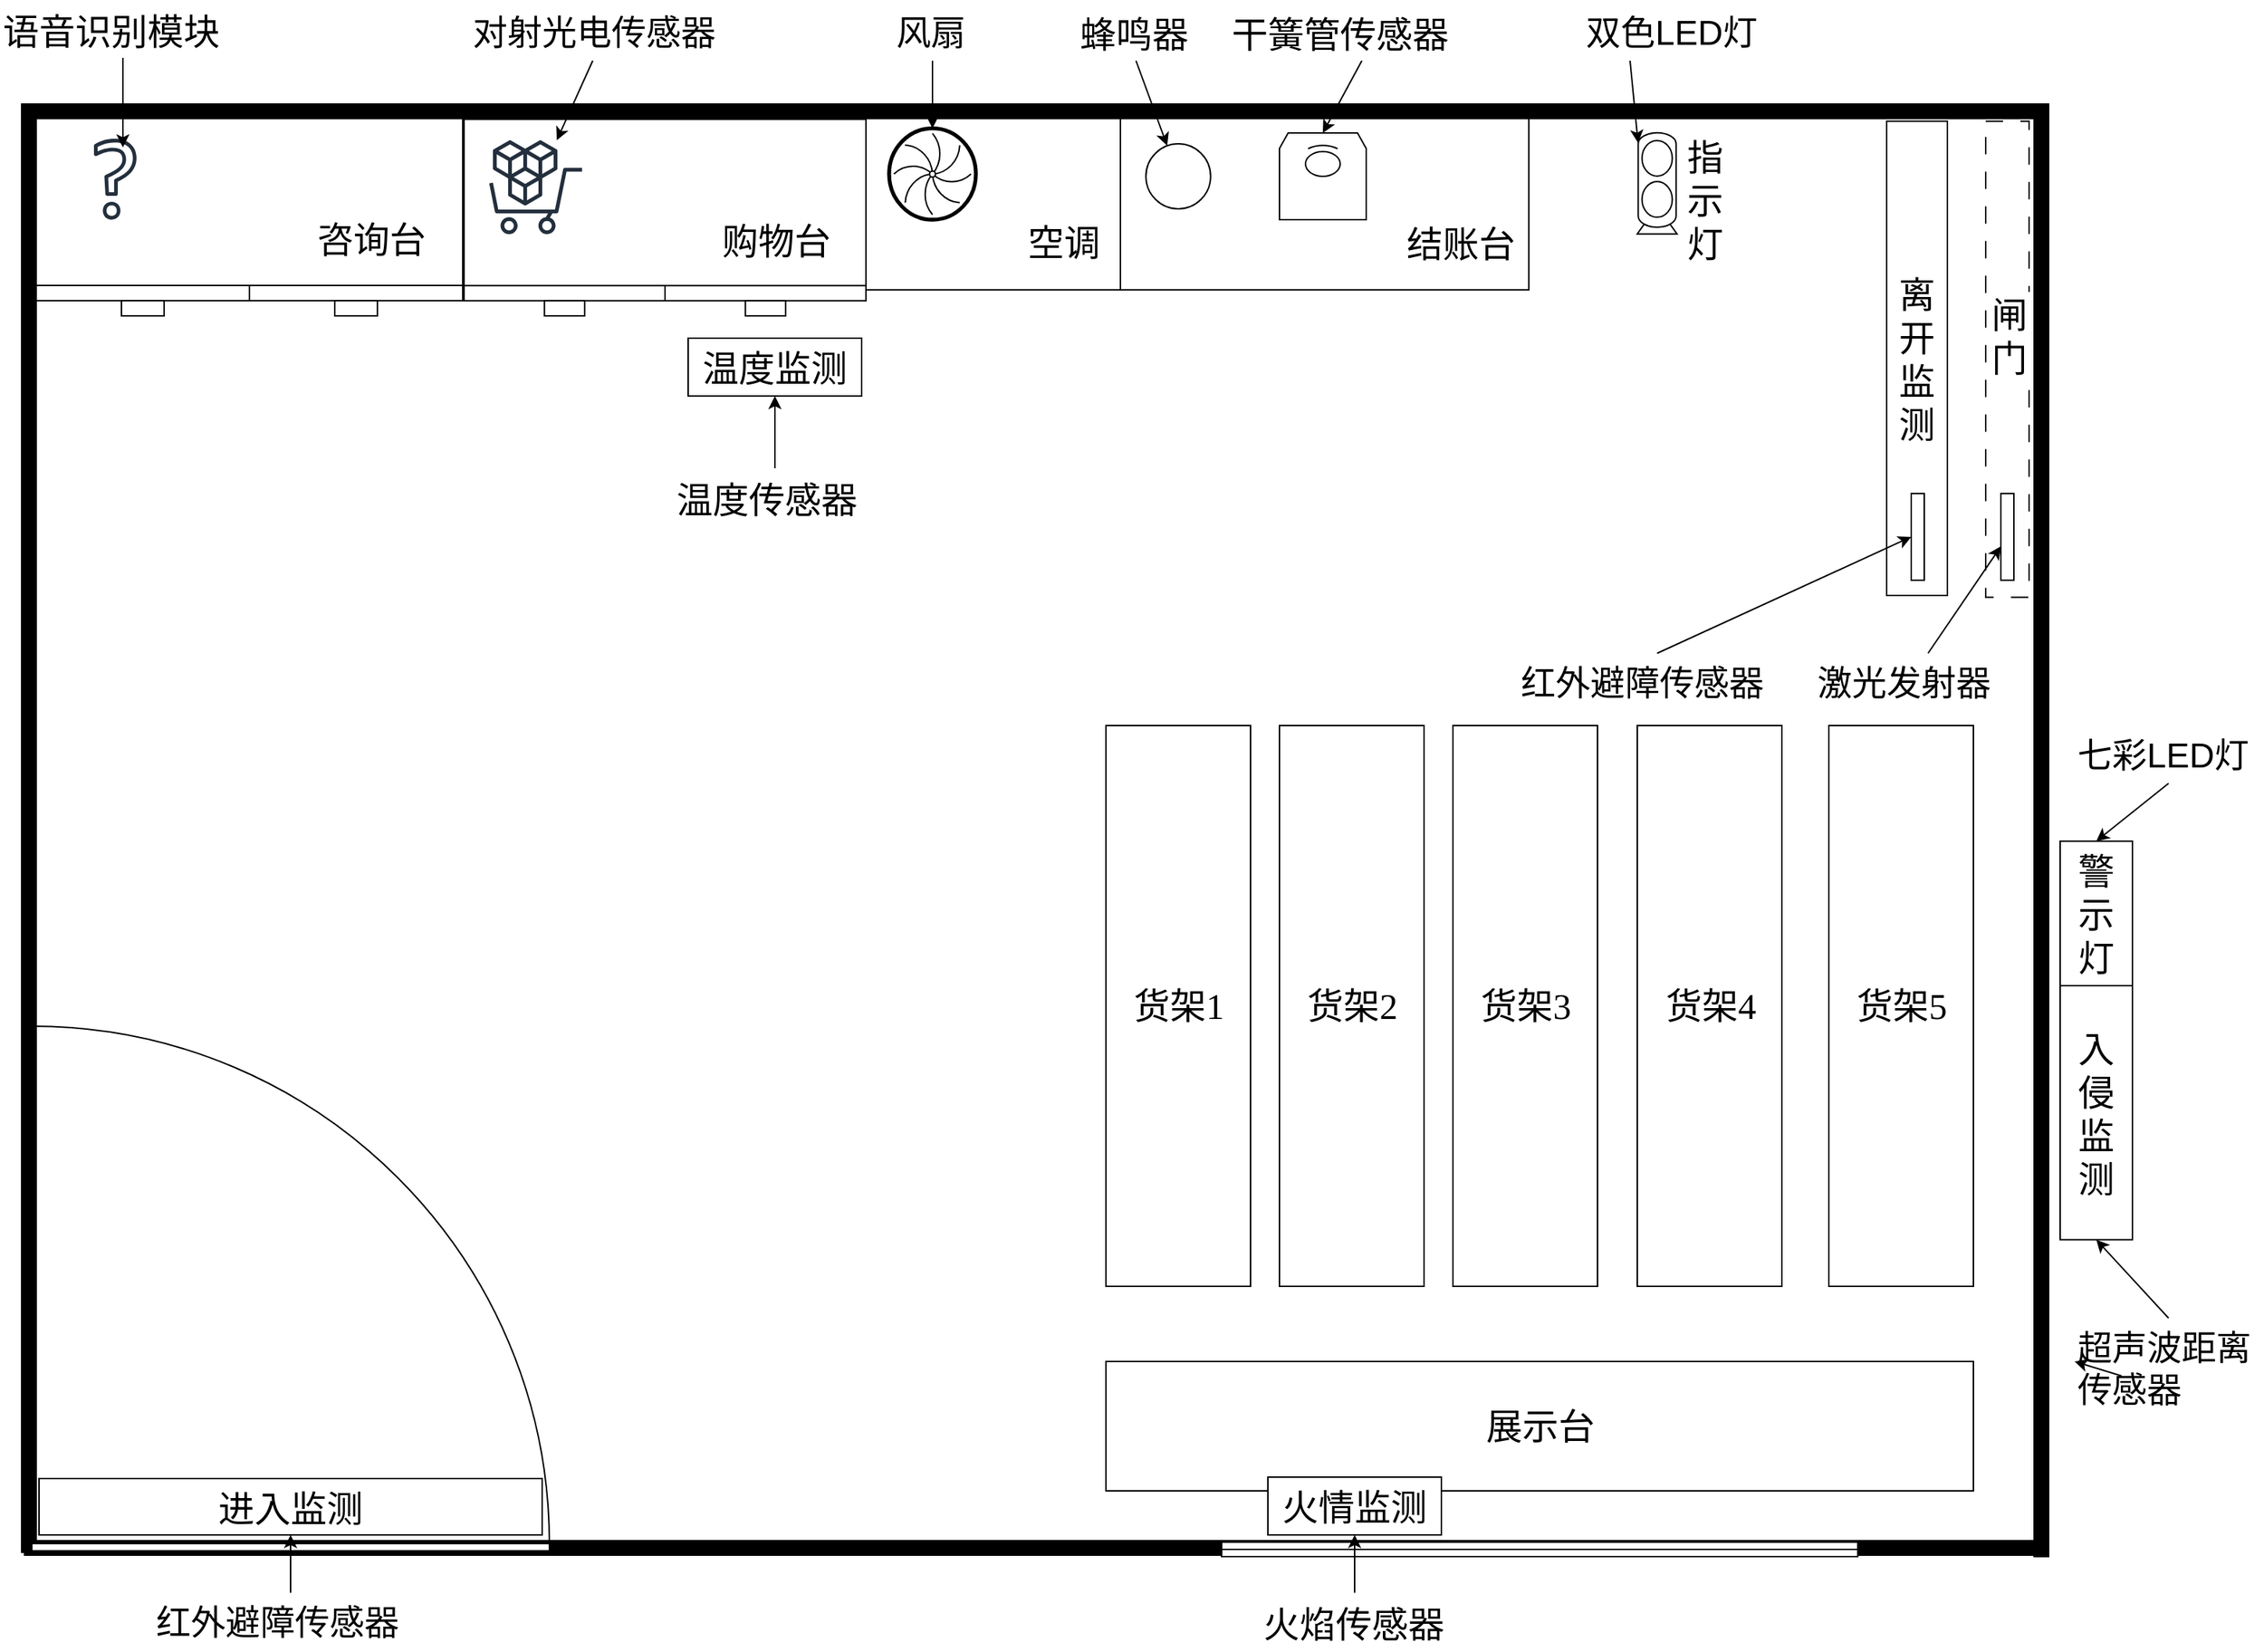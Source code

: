 <mxfile version="22.1.11" type="device">
  <diagram name="Page-1" id="38b20595-45e3-9b7f-d5ca-b57f44c5b66d">
    <mxGraphModel dx="1673" dy="1240" grid="1" gridSize="10" guides="1" tooltips="1" connect="1" arrows="1" fold="1" page="1" pageScale="1" pageWidth="1100" pageHeight="850" background="none" math="0" shadow="0">
      <root>
        <mxCell id="0" />
        <mxCell id="1" parent="0" />
        <mxCell id="Dy2o5TdlNboX97HyKoa5-9" value="" style="rounded=0;whiteSpace=wrap;html=1;fontSize=25;" parent="1" vertex="1">
          <mxGeometry x="810" y="210" width="180" height="118.56" as="geometry" />
        </mxCell>
        <mxCell id="48ef80bc37b76060-138" value="" style="verticalLabelPosition=bottom;html=1;verticalAlign=top;align=center;strokeWidth=1;shape=mxgraph.floorplan.wall;fillColor=#000000;direction=south;rounded=0;shadow=0;comic=0;fontFamily=Verdana;fontSize=12;" parent="1" vertex="1">
          <mxGeometry x="230" y="208" width="10" height="994" as="geometry" />
        </mxCell>
        <mxCell id="48ef80bc37b76060-143" value="" style="verticalLabelPosition=bottom;html=1;verticalAlign=top;align=center;strokeWidth=1;shape=mxgraph.floorplan.dresser;rounded=0;shadow=0;comic=0;fontFamily=Verdana;fontSize=12;rotation=0;" parent="1" vertex="1">
          <mxGeometry x="240" y="210" width="295.09" height="136.56" as="geometry" />
        </mxCell>
        <mxCell id="48ef80bc37b76060-65" value="" style="shape=rect;shadow=0;rounded=0;comic=0;fontFamily=Verdana;fontSize=12;align=center;html=1;rotation=180;" parent="1" vertex="1">
          <mxGeometry x="990" y="208" width="282.5" height="120.56" as="geometry" />
        </mxCell>
        <mxCell id="48ef80bc37b76060-337" value="" style="verticalLabelPosition=bottom;html=1;verticalAlign=top;align=center;strokeWidth=1;shape=mxgraph.floorplan.wall;fillColor=#000000;rounded=0;shadow=0;comic=0;fontFamily=Verdana;fontSize=12;" parent="1" vertex="1">
          <mxGeometry x="230" y="200" width="1400" height="10" as="geometry" />
        </mxCell>
        <mxCell id="48ef80bc37b76060-339" value="" style="verticalLabelPosition=bottom;html=1;verticalAlign=top;align=center;strokeWidth=1;shape=mxgraph.floorplan.wall;fillColor=#000000;direction=south;rounded=0;shadow=0;comic=0;fontFamily=Verdana;fontSize=12;" parent="1" vertex="1">
          <mxGeometry x="1622" y="200" width="10" height="1005" as="geometry" />
        </mxCell>
        <mxCell id="kxpQUo_jg9I4jtXXi-Hk-2" value="" style="verticalLabelPosition=bottom;html=1;verticalAlign=top;align=center;strokeWidth=1;shape=mxgraph.floorplan.wall;fillColor=#000000;rounded=0;shadow=0;comic=0;fontFamily=Verdana;fontSize=12;" parent="1" vertex="1">
          <mxGeometry x="232" y="1194" width="1400" height="10" as="geometry" />
        </mxCell>
        <mxCell id="48ef80bc37b76060-184" value="" style="verticalLabelPosition=bottom;html=1;verticalAlign=top;align=center;strokeWidth=1;shape=mxgraph.floorplan.window;rounded=0;shadow=0;comic=0;fontFamily=Verdana;fontSize=12;" parent="1" vertex="1">
          <mxGeometry x="1060" y="1195" width="440" height="10" as="geometry" />
        </mxCell>
        <mxCell id="48ef80bc37b76060-151" value="" style="verticalLabelPosition=bottom;html=1;verticalAlign=top;align=center;strokeWidth=1;shape=mxgraph.floorplan.doorLeft;rounded=0;shadow=0;comic=0;fontFamily=Verdana;fontSize=12;rotation=-180;flipV=0;flipH=1;" parent="1" vertex="1">
          <mxGeometry x="237" y="940" width="358" height="261" as="geometry" />
        </mxCell>
        <mxCell id="kxpQUo_jg9I4jtXXi-Hk-3" value="" style="verticalLabelPosition=bottom;html=1;verticalAlign=top;align=center;strokeWidth=1;shape=mxgraph.floorplan.dresser;rounded=0;shadow=0;comic=0;fontFamily=Verdana;fontSize=12;rotation=0;" parent="1" vertex="1">
          <mxGeometry x="536" y="210.56" width="278" height="136" as="geometry" />
        </mxCell>
        <mxCell id="kxpQUo_jg9I4jtXXi-Hk-4" value="" style="shape=rect;shadow=0;rounded=0;comic=0;fontFamily=Verdana;fontSize=12;align=center;html=1;dashed=1;dashPattern=12 12;" parent="1" vertex="1">
          <mxGeometry x="1588.5" y="211.84" width="30" height="329.44" as="geometry" />
        </mxCell>
        <mxCell id="kxpQUo_jg9I4jtXXi-Hk-9" value="货架1" style="shape=rect;shadow=0;rounded=0;comic=0;fontFamily=Verdana;fontSize=25;align=center;html=1;" parent="1" vertex="1">
          <mxGeometry x="980" y="630" width="100" height="388" as="geometry" />
        </mxCell>
        <mxCell id="kxpQUo_jg9I4jtXXi-Hk-10" value="&lt;font style=&quot;font-size: 25px;&quot;&gt;展示台&lt;/font&gt;" style="shape=rect;shadow=0;rounded=0;comic=0;fontFamily=Verdana;fontSize=12;align=center;html=1;" parent="1" vertex="1">
          <mxGeometry x="980" y="1070" width="600" height="89.5" as="geometry" />
        </mxCell>
        <mxCell id="kxpQUo_jg9I4jtXXi-Hk-20" value="进入监测" style="rounded=0;whiteSpace=wrap;html=1;fontSize=25;" parent="1" vertex="1">
          <mxGeometry x="242" y="1151" width="348" height="39" as="geometry" />
        </mxCell>
        <mxCell id="kxpQUo_jg9I4jtXXi-Hk-21" value="入侵监测" style="rounded=0;whiteSpace=wrap;html=1;fontSize=25;" parent="1" vertex="1">
          <mxGeometry x="1640" y="810" width="50" height="175.75" as="geometry" />
        </mxCell>
        <mxCell id="kxpQUo_jg9I4jtXXi-Hk-22" value="闸门" style="rounded=0;whiteSpace=wrap;html=1;fontSize=25;strokeColor=none;" parent="1" vertex="1">
          <mxGeometry x="1590" y="330" width="30" height="60" as="geometry" />
        </mxCell>
        <mxCell id="kxpQUo_jg9I4jtXXi-Hk-25" value="咨询台" style="rounded=0;whiteSpace=wrap;html=1;fontSize=25;strokeColor=none;" parent="1" vertex="1">
          <mxGeometry x="412" y="263" width="120" height="60" as="geometry" />
        </mxCell>
        <mxCell id="kxpQUo_jg9I4jtXXi-Hk-26" value="购物台" style="rounded=0;whiteSpace=wrap;html=1;fontSize=25;strokeColor=none;" parent="1" vertex="1">
          <mxGeometry x="692" y="264" width="120" height="60" as="geometry" />
        </mxCell>
        <mxCell id="kxpQUo_jg9I4jtXXi-Hk-27" value="温度监测" style="rounded=0;whiteSpace=wrap;html=1;fontSize=25;" parent="1" vertex="1">
          <mxGeometry x="691" y="362" width="120" height="40" as="geometry" />
        </mxCell>
        <mxCell id="kxpQUo_jg9I4jtXXi-Hk-29" value="结账台" style="rounded=0;whiteSpace=wrap;html=1;fontSize=25;strokeColor=none;" parent="1" vertex="1">
          <mxGeometry x="1180" y="265.56" width="90.5" height="60" as="geometry" />
        </mxCell>
        <mxCell id="kxpQUo_jg9I4jtXXi-Hk-30" value="火情监测" style="rounded=0;whiteSpace=wrap;html=1;fontSize=25;" parent="1" vertex="1">
          <mxGeometry x="1092" y="1150" width="120" height="40" as="geometry" />
        </mxCell>
        <mxCell id="Dy2o5TdlNboX97HyKoa5-1" value="指示灯" style="rounded=0;whiteSpace=wrap;html=1;fontSize=25;strokeColor=none;" parent="1" vertex="1">
          <mxGeometry x="1387.5" y="211.56" width="12.5" height="108.44" as="geometry" />
        </mxCell>
        <mxCell id="Dy2o5TdlNboX97HyKoa5-4" value="" style="sketch=0;outlineConnect=0;fontColor=#232F3E;gradientColor=none;fillColor=#232F3D;strokeColor=none;dashed=0;verticalLabelPosition=bottom;verticalAlign=top;align=center;html=1;fontSize=11;fontStyle=0;aspect=fixed;pointerEvents=1;shape=mxgraph.aws4.question;" parent="1" vertex="1">
          <mxGeometry x="280" y="224" width="29.44" height="56" as="geometry" />
        </mxCell>
        <mxCell id="Dy2o5TdlNboX97HyKoa5-6" value="" style="sketch=0;outlineConnect=0;fontColor=#232F3E;gradientColor=none;fillColor=#232F3D;strokeColor=none;dashed=0;verticalLabelPosition=bottom;verticalAlign=top;align=center;html=1;fontSize=12;fontStyle=0;aspect=fixed;pointerEvents=1;shape=mxgraph.aws4.marketplace;" parent="1" vertex="1">
          <mxGeometry x="553" y="225" width="65" height="65" as="geometry" />
        </mxCell>
        <mxCell id="Dy2o5TdlNboX97HyKoa5-7" value="" style="verticalLabelPosition=bottom;outlineConnect=0;align=center;dashed=0;html=1;verticalAlign=top;shape=mxgraph.pid.compressors.rotary_compressor" parent="1" vertex="1">
          <mxGeometry x="1347.5" y="219.84" width="27.5" height="70" as="geometry" />
        </mxCell>
        <mxCell id="Dy2o5TdlNboX97HyKoa5-8" value="" style="verticalLabelPosition=bottom;outlineConnect=0;align=center;dashed=0;html=1;verticalAlign=top;shape=mxgraph.pid.compressors.liquid_ring_compressor" parent="1" vertex="1">
          <mxGeometry x="830" y="216.84" width="60" height="63.16" as="geometry" />
        </mxCell>
        <mxCell id="Dy2o5TdlNboX97HyKoa5-10" value="货架2" style="shape=rect;shadow=0;rounded=0;comic=0;fontFamily=Verdana;fontSize=25;align=center;html=1;" parent="1" vertex="1">
          <mxGeometry x="1100" y="630" width="100" height="388" as="geometry" />
        </mxCell>
        <mxCell id="Dy2o5TdlNboX97HyKoa5-11" value="货架3" style="shape=rect;shadow=0;rounded=0;comic=0;fontFamily=Verdana;fontSize=25;align=center;html=1;" parent="1" vertex="1">
          <mxGeometry x="1220" y="630" width="100" height="388" as="geometry" />
        </mxCell>
        <mxCell id="Dy2o5TdlNboX97HyKoa5-12" value="货架4" style="shape=rect;shadow=0;rounded=0;comic=0;fontFamily=Verdana;fontSize=25;align=center;html=1;" parent="1" vertex="1">
          <mxGeometry x="1347.5" y="630" width="100" height="388" as="geometry" />
        </mxCell>
        <mxCell id="Dy2o5TdlNboX97HyKoa5-13" value="货架5" style="shape=rect;shadow=0;rounded=0;comic=0;fontFamily=Verdana;fontSize=25;align=center;html=1;" parent="1" vertex="1">
          <mxGeometry x="1480" y="630" width="100" height="388" as="geometry" />
        </mxCell>
        <mxCell id="I0oQYARQ09qubWfsBfUx-4" value="空调" style="rounded=0;whiteSpace=wrap;html=1;fontSize=25;strokeColor=none;" parent="1" vertex="1">
          <mxGeometry x="916" y="270" width="70" height="50" as="geometry" />
        </mxCell>
        <mxCell id="I0oQYARQ09qubWfsBfUx-5" value="&lt;span style=&quot;font-size: 25px; color: black;&quot;&gt;&lt;font face=&quot;Helvetica&quot;&gt;语音识别模块&lt;/font&gt;&lt;/span&gt;" style="text;whiteSpace=wrap;html=1;fontSize=25;" parent="1" vertex="1">
          <mxGeometry x="215" y="128" width="170" height="40" as="geometry" />
        </mxCell>
        <mxCell id="I0oQYARQ09qubWfsBfUx-6" value="&lt;span style=&quot;font-size: 24px; color: black;&quot;&gt;&lt;font face=&quot;Helvetica&quot;&gt;超声波距离传感器&lt;/font&gt;&lt;/span&gt;" style="text;whiteSpace=wrap;html=1;fontSize=24;" parent="1" vertex="1">
          <mxGeometry x="1650" y="1040" width="130" height="40" as="geometry" />
        </mxCell>
        <mxCell id="I0oQYARQ09qubWfsBfUx-7" value="&lt;span style=&quot;font-size: 25px; color: black;&quot;&gt;&lt;font face=&quot;Helvetica&quot;&gt;火焰传感器&lt;/font&gt;&lt;/span&gt;" style="text;whiteSpace=wrap;html=1;fontSize=25;" parent="1" vertex="1">
          <mxGeometry x="1087" y="1230" width="130" height="40" as="geometry" />
        </mxCell>
        <mxCell id="I0oQYARQ09qubWfsBfUx-9" value="&lt;span style=&quot;font-size: 25px; color: black;&quot;&gt;&lt;font face=&quot;Helvetica&quot;&gt;干簧管传感器&lt;/font&gt;&lt;/span&gt;" style="text;whiteSpace=wrap;html=1;fontSize=25;" parent="1" vertex="1">
          <mxGeometry x="1065.25" y="130" width="183.5" height="40" as="geometry" />
        </mxCell>
        <mxCell id="I0oQYARQ09qubWfsBfUx-11" value="&lt;span style=&quot;font-size: 25px; color: black;&quot;&gt;&lt;font face=&quot;Helvetica&quot;&gt;温度传感器&lt;/font&gt;&lt;/span&gt;" style="text;whiteSpace=wrap;html=1;fontSize=25;" parent="1" vertex="1">
          <mxGeometry x="681" y="452" width="140" height="40" as="geometry" />
        </mxCell>
        <mxCell id="I0oQYARQ09qubWfsBfUx-12" value="红外避障传感器" style="text;whiteSpace=wrap;html=1;fontSize=24;" parent="1" vertex="1">
          <mxGeometry x="321" y="1230" width="190" height="40" as="geometry" />
        </mxCell>
        <mxCell id="I0oQYARQ09qubWfsBfUx-13" value="红外避障传感器" style="text;whiteSpace=wrap;html=1;fontSize=24;" parent="1" vertex="1">
          <mxGeometry x="1265" y="580" width="192.5" height="40" as="geometry" />
        </mxCell>
        <mxCell id="I0oQYARQ09qubWfsBfUx-14" value="激光发射器" style="text;whiteSpace=wrap;html=1;fontSize=24;" parent="1" vertex="1">
          <mxGeometry x="1470" y="580" width="130" height="40" as="geometry" />
        </mxCell>
        <mxCell id="I0oQYARQ09qubWfsBfUx-16" value="双色LED灯" style="text;whiteSpace=wrap;html=1;fontSize=24;" parent="1" vertex="1">
          <mxGeometry x="1310" y="130" width="130" height="40" as="geometry" />
        </mxCell>
        <mxCell id="I0oQYARQ09qubWfsBfUx-17" value="风扇" style="text;whiteSpace=wrap;html=1;fontSize=24;" parent="1" vertex="1">
          <mxGeometry x="832.5" y="130" width="55" height="40" as="geometry" />
        </mxCell>
        <mxCell id="I0oQYARQ09qubWfsBfUx-19" value="对射光电传感器" style="text;whiteSpace=wrap;html=1;fontSize=24;" parent="1" vertex="1">
          <mxGeometry x="540" y="130" width="170" height="40" as="geometry" />
        </mxCell>
        <mxCell id="I0oQYARQ09qubWfsBfUx-23" style="rounded=0;orthogonalLoop=1;jettySize=auto;html=1;exitX=0.5;exitY=0;exitDx=0;exitDy=0;entryX=0.5;entryY=1;entryDx=0;entryDy=0;" parent="1" source="I0oQYARQ09qubWfsBfUx-12" target="kxpQUo_jg9I4jtXXi-Hk-20" edge="1">
          <mxGeometry relative="1" as="geometry">
            <mxPoint x="1570" y="400" as="targetPoint" />
            <mxPoint x="1408" y="570" as="sourcePoint" />
          </mxGeometry>
        </mxCell>
        <mxCell id="I0oQYARQ09qubWfsBfUx-24" value="离开监测" style="rounded=0;whiteSpace=wrap;html=1;fontSize=25;" parent="1" vertex="1">
          <mxGeometry x="1520" y="211.84" width="42" height="328.16" as="geometry" />
        </mxCell>
        <mxCell id="I0oQYARQ09qubWfsBfUx-25" style="rounded=0;orthogonalLoop=1;jettySize=auto;html=1;exitX=0.5;exitY=0;exitDx=0;exitDy=0;" parent="1" source="I0oQYARQ09qubWfsBfUx-7" target="kxpQUo_jg9I4jtXXi-Hk-30" edge="1">
          <mxGeometry relative="1" as="geometry">
            <mxPoint x="427" y="1189" as="targetPoint" />
            <mxPoint x="685" y="1260" as="sourcePoint" />
          </mxGeometry>
        </mxCell>
        <mxCell id="I0oQYARQ09qubWfsBfUx-26" style="rounded=0;orthogonalLoop=1;jettySize=auto;html=1;exitX=0.5;exitY=0;exitDx=0;exitDy=0;entryX=0.5;entryY=1;entryDx=0;entryDy=0;" parent="1" source="I0oQYARQ09qubWfsBfUx-6" target="kxpQUo_jg9I4jtXXi-Hk-21" edge="1">
          <mxGeometry relative="1" as="geometry">
            <mxPoint x="427" y="1189" as="targetPoint" />
            <mxPoint x="685" y="1260" as="sourcePoint" />
          </mxGeometry>
        </mxCell>
        <mxCell id="I0oQYARQ09qubWfsBfUx-27" style="rounded=0;orthogonalLoop=1;jettySize=auto;html=1;entryX=0.5;entryY=1;entryDx=0;entryDy=0;" parent="1" source="I0oQYARQ09qubWfsBfUx-11" target="kxpQUo_jg9I4jtXXi-Hk-27" edge="1">
          <mxGeometry relative="1" as="geometry">
            <mxPoint x="416" y="1171" as="targetPoint" />
            <mxPoint x="674" y="1242" as="sourcePoint" />
          </mxGeometry>
        </mxCell>
        <mxCell id="I0oQYARQ09qubWfsBfUx-29" style="rounded=0;orthogonalLoop=1;jettySize=auto;html=1;" parent="1" source="I0oQYARQ09qubWfsBfUx-5" edge="1">
          <mxGeometry relative="1" as="geometry">
            <mxPoint x="300" y="230" as="targetPoint" />
            <mxPoint x="180" y="490" as="sourcePoint" />
          </mxGeometry>
        </mxCell>
        <mxCell id="I0oQYARQ09qubWfsBfUx-30" style="rounded=0;orthogonalLoop=1;jettySize=auto;html=1;" parent="1" target="Dy2o5TdlNboX97HyKoa5-6" edge="1">
          <mxGeometry relative="1" as="geometry">
            <mxPoint x="310" y="240" as="targetPoint" />
            <mxPoint x="625" y="170" as="sourcePoint" />
          </mxGeometry>
        </mxCell>
        <mxCell id="I0oQYARQ09qubWfsBfUx-31" style="rounded=0;orthogonalLoop=1;jettySize=auto;html=1;exitX=0.5;exitY=1;exitDx=0;exitDy=0;entryX=0.5;entryY=0;entryDx=0;entryDy=0;entryPerimeter=0;" parent="1" source="I0oQYARQ09qubWfsBfUx-17" target="Dy2o5TdlNboX97HyKoa5-8" edge="1">
          <mxGeometry relative="1" as="geometry">
            <mxPoint x="610" y="235" as="targetPoint" />
            <mxPoint x="635" y="180" as="sourcePoint" />
          </mxGeometry>
        </mxCell>
        <mxCell id="I0oQYARQ09qubWfsBfUx-32" value="" style="shape=mxgraph.pid.driers.rotary_drum_drier,_tumbling_drier;html=1;pointerEvents=1;align=center;verticalLabelPosition=bottom;verticalAlign=top;dashed=0;" parent="1" vertex="1">
          <mxGeometry x="1100" y="220" width="60" height="60" as="geometry" />
        </mxCell>
        <mxCell id="I0oQYARQ09qubWfsBfUx-34" style="rounded=0;orthogonalLoop=1;jettySize=auto;html=1;exitX=0.5;exitY=1;exitDx=0;exitDy=0;entryX=0.5;entryY=0;entryDx=0;entryDy=0;entryPerimeter=0;" parent="1" source="I0oQYARQ09qubWfsBfUx-9" target="I0oQYARQ09qubWfsBfUx-32" edge="1">
          <mxGeometry relative="1" as="geometry">
            <mxPoint x="262" y="490" as="targetPoint" />
            <mxPoint x="180" y="490" as="sourcePoint" />
          </mxGeometry>
        </mxCell>
        <mxCell id="I0oQYARQ09qubWfsBfUx-35" style="rounded=0;orthogonalLoop=1;jettySize=auto;html=1;exitX=0.25;exitY=1;exitDx=0;exitDy=0;entryX=0.02;entryY=0.1;entryDx=0;entryDy=0;entryPerimeter=0;" parent="1" source="I0oQYARQ09qubWfsBfUx-16" target="Dy2o5TdlNboX97HyKoa5-7" edge="1">
          <mxGeometry relative="1" as="geometry">
            <mxPoint x="272" y="500" as="targetPoint" />
            <mxPoint x="190" y="500" as="sourcePoint" />
          </mxGeometry>
        </mxCell>
        <mxCell id="drQstDgmWo7ElURdfpAr-4" value="" style="rounded=0;orthogonalLoop=1;jettySize=auto;html=1;" parent="1" source="I0oQYARQ09qubWfsBfUx-14" target="drQstDgmWo7ElURdfpAr-3" edge="1">
          <mxGeometry relative="1" as="geometry">
            <mxPoint x="1610" y="540" as="targetPoint" />
            <mxPoint x="1640" y="534" as="sourcePoint" />
          </mxGeometry>
        </mxCell>
        <mxCell id="drQstDgmWo7ElURdfpAr-3" value="" style="rounded=0;whiteSpace=wrap;html=1;" parent="1" vertex="1">
          <mxGeometry x="1599" y="469.44" width="9" height="60" as="geometry" />
        </mxCell>
        <mxCell id="drQstDgmWo7ElURdfpAr-6" value="" style="ellipse;whiteSpace=wrap;html=1;" parent="1" vertex="1">
          <mxGeometry x="1007.63" y="227.5" width="44.75" height="45" as="geometry" />
        </mxCell>
        <mxCell id="drQstDgmWo7ElURdfpAr-7" value="&lt;span style=&quot;font-size: 25px; color: black;&quot;&gt;&lt;font face=&quot;Helvetica&quot;&gt;蜂鸣器&lt;/font&gt;&lt;/span&gt;" style="text;whiteSpace=wrap;html=1;fontSize=25;" parent="1" vertex="1">
          <mxGeometry x="960" y="130" width="81.5" height="40" as="geometry" />
        </mxCell>
        <mxCell id="drQstDgmWo7ElURdfpAr-8" style="rounded=0;orthogonalLoop=1;jettySize=auto;html=1;exitX=0.5;exitY=1;exitDx=0;exitDy=0;" parent="1" source="drQstDgmWo7ElURdfpAr-7" target="drQstDgmWo7ElURdfpAr-6" edge="1">
          <mxGeometry relative="1" as="geometry">
            <mxPoint x="870" y="227" as="targetPoint" />
            <mxPoint x="870" y="178" as="sourcePoint" />
          </mxGeometry>
        </mxCell>
        <mxCell id="drQstDgmWo7ElURdfpAr-10" value="警示灯" style="rounded=0;whiteSpace=wrap;html=1;fontSize=25;" parent="1" vertex="1">
          <mxGeometry x="1640" y="710" width="50" height="100" as="geometry" />
        </mxCell>
        <mxCell id="drQstDgmWo7ElURdfpAr-12" value="&lt;span style=&quot;font-size: 24px; color: black;&quot;&gt;&lt;font face=&quot;Helvetica&quot;&gt;七彩LED灯&lt;/font&gt;&lt;/span&gt;" style="text;whiteSpace=wrap;html=1;fontSize=24;" parent="1" vertex="1">
          <mxGeometry x="1650" y="630" width="130" height="40" as="geometry" />
        </mxCell>
        <mxCell id="drQstDgmWo7ElURdfpAr-13" style="rounded=0;orthogonalLoop=1;jettySize=auto;html=1;exitX=0.5;exitY=1;exitDx=0;exitDy=0;entryX=0.5;entryY=0;entryDx=0;entryDy=0;" parent="1" source="drQstDgmWo7ElURdfpAr-12" target="drQstDgmWo7ElURdfpAr-10" edge="1">
          <mxGeometry relative="1" as="geometry">
            <mxPoint x="1675" y="996" as="targetPoint" />
            <mxPoint x="1745" y="1061" as="sourcePoint" />
          </mxGeometry>
        </mxCell>
        <mxCell id="bbSMwmzzl0IGNxPwC8hX-1" value="" style="rounded=0;whiteSpace=wrap;html=1;" vertex="1" parent="1">
          <mxGeometry x="1537" y="469.44" width="9" height="60" as="geometry" />
        </mxCell>
        <mxCell id="I0oQYARQ09qubWfsBfUx-22" style="rounded=0;orthogonalLoop=1;jettySize=auto;html=1;exitX=0.5;exitY=0;exitDx=0;exitDy=0;entryX=0;entryY=0.5;entryDx=0;entryDy=0;" parent="1" source="I0oQYARQ09qubWfsBfUx-13" target="bbSMwmzzl0IGNxPwC8hX-1" edge="1">
          <mxGeometry relative="1" as="geometry">
            <mxPoint x="1530" y="510" as="targetPoint" />
          </mxGeometry>
        </mxCell>
        <mxCell id="bbSMwmzzl0IGNxPwC8hX-2" style="edgeStyle=none;shape=connector;rounded=0;orthogonalLoop=1;jettySize=auto;html=1;exitX=0.25;exitY=1;exitDx=0;exitDy=0;entryX=0;entryY=0.75;entryDx=0;entryDy=0;labelBackgroundColor=default;strokeColor=default;align=center;verticalAlign=middle;fontFamily=Helvetica;fontSize=11;fontColor=default;endArrow=classic;" edge="1" parent="1" source="I0oQYARQ09qubWfsBfUx-6" target="I0oQYARQ09qubWfsBfUx-6">
          <mxGeometry relative="1" as="geometry" />
        </mxCell>
      </root>
    </mxGraphModel>
  </diagram>
</mxfile>
